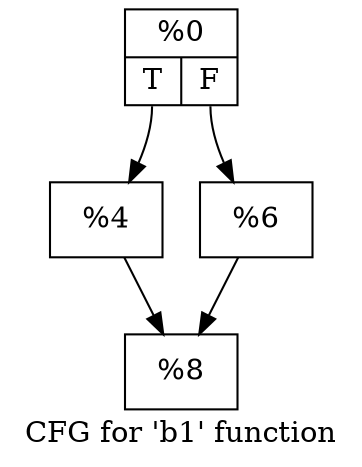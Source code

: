 digraph "CFG for 'b1' function" {
	label="CFG for 'b1' function";

	Node0x1ac6c70 [shape=record,label="{%0|{<s0>T|<s1>F}}"];
	Node0x1ac6c70:s0 -> Node0x1ac7570;
	Node0x1ac6c70:s1 -> Node0x1ac75c0;
	Node0x1ac7570 [shape=record,label="{%4}"];
	Node0x1ac7570 -> Node0x1ac7a90;
	Node0x1ac75c0 [shape=record,label="{%6}"];
	Node0x1ac75c0 -> Node0x1ac7a90;
	Node0x1ac7a90 [shape=record,label="{%8}"];
}
